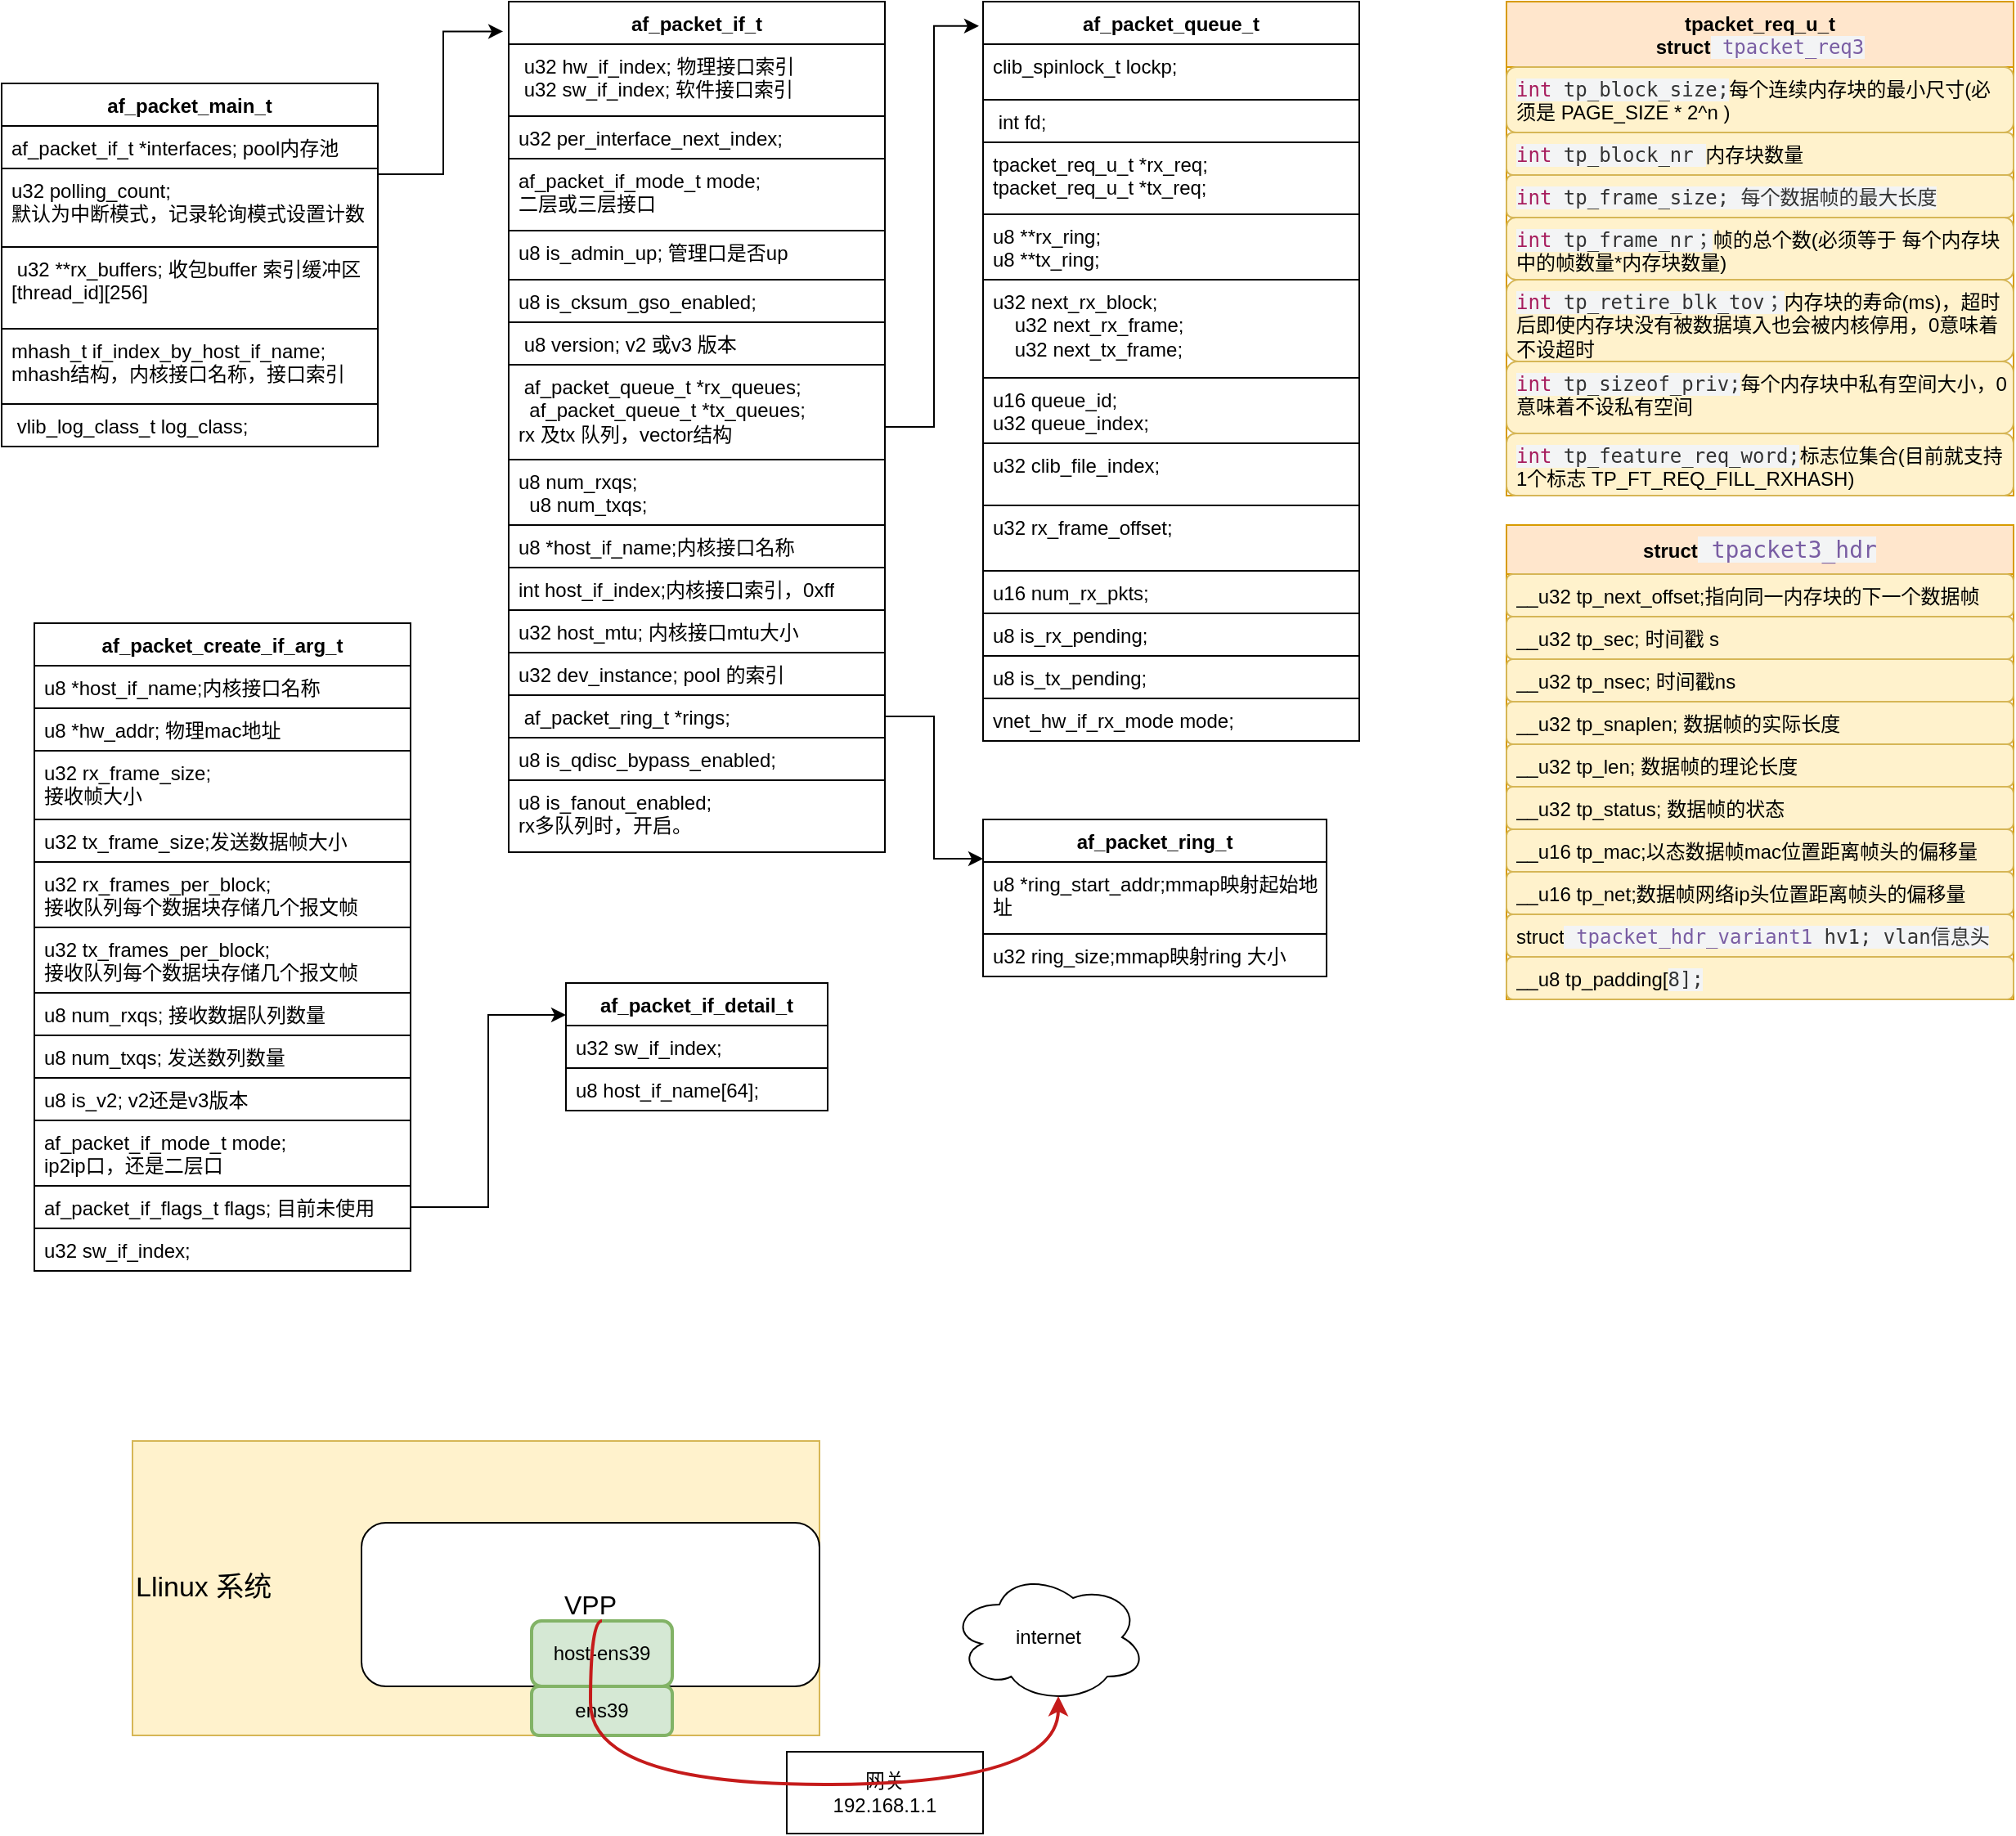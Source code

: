 <mxfile version="21.2.1" type="github">
  <diagram name="第 1 页" id="brIz1YYcEcLa56amQANt">
    <mxGraphModel dx="954" dy="535" grid="1" gridSize="10" guides="1" tooltips="1" connect="1" arrows="1" fold="1" page="1" pageScale="1" pageWidth="827" pageHeight="1169" math="0" shadow="0">
      <root>
        <mxCell id="0" />
        <mxCell id="1" parent="0" />
        <mxCell id="RabYV98IqX3zX3TKSihr-9" value="网关&lt;br&gt;192.168.1.1" style="rounded=0;whiteSpace=wrap;html=1;" parent="1" vertex="1">
          <mxGeometry x="510" y="1110" width="120" height="50" as="geometry" />
        </mxCell>
        <mxCell id="RabYV98IqX3zX3TKSihr-1" value="&lt;font style=&quot;font-size: 17px;&quot;&gt;Llinux 系统&lt;/font&gt;" style="rounded=0;whiteSpace=wrap;html=1;align=left;fillColor=#fff2cc;strokeColor=#d6b656;" parent="1" vertex="1">
          <mxGeometry x="110" y="920" width="420" height="180" as="geometry" />
        </mxCell>
        <mxCell id="RabYV98IqX3zX3TKSihr-2" value="&lt;font style=&quot;font-size: 16px;&quot;&gt;VPP&lt;/font&gt;" style="rounded=1;whiteSpace=wrap;html=1;" parent="1" vertex="1">
          <mxGeometry x="250" y="970" width="280" height="100" as="geometry" />
        </mxCell>
        <mxCell id="RabYV98IqX3zX3TKSihr-3" value="host-ens39" style="text;html=1;strokeColor=#82b366;fillColor=#d5e8d4;align=center;verticalAlign=middle;whiteSpace=wrap;rounded=1;strokeWidth=2;" parent="1" vertex="1">
          <mxGeometry x="354" y="1030" width="86" height="40" as="geometry" />
        </mxCell>
        <mxCell id="RabYV98IqX3zX3TKSihr-4" value="ens39" style="text;html=1;strokeColor=#82b366;fillColor=#d5e8d4;align=center;verticalAlign=middle;whiteSpace=wrap;rounded=1;strokeWidth=2;" parent="1" vertex="1">
          <mxGeometry x="354" y="1070" width="86" height="30" as="geometry" />
        </mxCell>
        <mxCell id="RabYV98IqX3zX3TKSihr-6" value="internet" style="ellipse;shape=cloud;whiteSpace=wrap;html=1;" parent="1" vertex="1">
          <mxGeometry x="610" y="1000" width="120" height="80" as="geometry" />
        </mxCell>
        <mxCell id="RabYV98IqX3zX3TKSihr-8" style="edgeStyle=orthogonalEdgeStyle;curved=1;rounded=0;orthogonalLoop=1;jettySize=auto;html=1;exitX=0.5;exitY=0;exitDx=0;exitDy=0;entryX=0.55;entryY=0.95;entryDx=0;entryDy=0;entryPerimeter=0;strokeWidth=2;strokeColor=#c51b1b;" parent="1" source="RabYV98IqX3zX3TKSihr-3" target="RabYV98IqX3zX3TKSihr-6" edge="1">
          <mxGeometry relative="1" as="geometry">
            <Array as="points">
              <mxPoint x="390" y="1030" />
              <mxPoint x="390" y="1130" />
              <mxPoint x="676" y="1130" />
            </Array>
          </mxGeometry>
        </mxCell>
        <mxCell id="qAgL8ZIY5NCTEiFK67UA-17" style="edgeStyle=orthogonalEdgeStyle;rounded=0;orthogonalLoop=1;jettySize=auto;html=1;exitX=1;exitY=0.25;exitDx=0;exitDy=0;entryX=-0.015;entryY=0.035;entryDx=0;entryDy=0;entryPerimeter=0;" edge="1" parent="1" source="bMESk3u732QU4QVnI4Vg-1" target="bMESk3u732QU4QVnI4Vg-8">
          <mxGeometry relative="1" as="geometry" />
        </mxCell>
        <mxCell id="bMESk3u732QU4QVnI4Vg-1" value="af_packet_main_t" style="swimlane;fontStyle=1;align=center;verticalAlign=top;childLayout=stackLayout;horizontal=1;startSize=26;horizontalStack=0;resizeParent=1;resizeParentMax=0;resizeLast=0;collapsible=1;marginBottom=0;whiteSpace=wrap;html=1;" parent="1" vertex="1">
          <mxGeometry x="30" y="90" width="230" height="222" as="geometry" />
        </mxCell>
        <mxCell id="bMESk3u732QU4QVnI4Vg-2" value="af_packet_if_t *interfaces; pool内存池" style="text;strokeColor=default;fillColor=default;align=left;verticalAlign=top;spacingLeft=4;spacingRight=4;overflow=hidden;rotatable=0;points=[[0,0.5],[1,0.5]];portConstraint=eastwest;whiteSpace=wrap;html=1;" parent="bMESk3u732QU4QVnI4Vg-1" vertex="1">
          <mxGeometry y="26" width="230" height="26" as="geometry" />
        </mxCell>
        <mxCell id="bMESk3u732QU4QVnI4Vg-4" value="u32 polling_count;&amp;nbsp;&lt;br&gt;默认为中断模式，记录轮询模式设置计数" style="text;strokeColor=default;fillColor=default;align=left;verticalAlign=top;spacingLeft=4;spacingRight=4;overflow=hidden;rotatable=0;points=[[0,0.5],[1,0.5]];portConstraint=eastwest;whiteSpace=wrap;html=1;" parent="bMESk3u732QU4QVnI4Vg-1" vertex="1">
          <mxGeometry y="52" width="230" height="48" as="geometry" />
        </mxCell>
        <mxCell id="bMESk3u732QU4QVnI4Vg-5" value="&amp;nbsp;u32 **rx_buffers; 收包buffer 索引缓冲区&lt;br&gt;[thread_id][256]&lt;br&gt;" style="text;strokeColor=default;fillColor=default;align=left;verticalAlign=top;spacingLeft=4;spacingRight=4;overflow=hidden;rotatable=0;points=[[0,0.5],[1,0.5]];portConstraint=eastwest;whiteSpace=wrap;html=1;" parent="bMESk3u732QU4QVnI4Vg-1" vertex="1">
          <mxGeometry y="100" width="230" height="50" as="geometry" />
        </mxCell>
        <mxCell id="bMESk3u732QU4QVnI4Vg-6" value="mhash_t if_index_by_host_if_name;&lt;br&gt;mhash结构，内核接口名称，接口索引" style="text;strokeColor=default;fillColor=default;align=left;verticalAlign=top;spacingLeft=4;spacingRight=4;overflow=hidden;rotatable=0;points=[[0,0.5],[1,0.5]];portConstraint=eastwest;whiteSpace=wrap;html=1;" parent="bMESk3u732QU4QVnI4Vg-1" vertex="1">
          <mxGeometry y="150" width="230" height="46" as="geometry" />
        </mxCell>
        <mxCell id="bMESk3u732QU4QVnI4Vg-7" value="&amp;nbsp;vlib_log_class_t log_class;" style="text;strokeColor=default;fillColor=default;align=left;verticalAlign=top;spacingLeft=4;spacingRight=4;overflow=hidden;rotatable=0;points=[[0,0.5],[1,0.5]];portConstraint=eastwest;whiteSpace=wrap;html=1;" parent="bMESk3u732QU4QVnI4Vg-1" vertex="1">
          <mxGeometry y="196" width="230" height="26" as="geometry" />
        </mxCell>
        <mxCell id="qAgL8ZIY5NCTEiFK67UA-18" style="edgeStyle=orthogonalEdgeStyle;rounded=0;orthogonalLoop=1;jettySize=auto;html=1;exitX=1;exitY=0.5;exitDx=0;exitDy=0;entryX=-0.011;entryY=0.033;entryDx=0;entryDy=0;entryPerimeter=0;" edge="1" parent="1" source="bMESk3u732QU4QVnI4Vg-8" target="qAgL8ZIY5NCTEiFK67UA-1">
          <mxGeometry relative="1" as="geometry" />
        </mxCell>
        <mxCell id="bMESk3u732QU4QVnI4Vg-8" value="af_packet_if_t" style="swimlane;fontStyle=1;align=center;verticalAlign=top;childLayout=stackLayout;horizontal=1;startSize=26;horizontalStack=0;resizeParent=1;resizeParentMax=0;resizeLast=0;collapsible=1;marginBottom=0;whiteSpace=wrap;html=1;" parent="1" vertex="1">
          <mxGeometry x="340" y="40" width="230" height="520" as="geometry" />
        </mxCell>
        <mxCell id="bMESk3u732QU4QVnI4Vg-9" value="&lt;div&gt;&amp;nbsp;u32 hw_if_index; 物理接口索引&lt;/div&gt;&lt;div&gt;&amp;nbsp;u32 sw_if_index; 软件接口索引&lt;/div&gt;" style="text;strokeColor=default;fillColor=default;align=left;verticalAlign=top;spacingLeft=4;spacingRight=4;overflow=hidden;rotatable=0;points=[[0,0.5],[1,0.5]];portConstraint=eastwest;whiteSpace=wrap;html=1;" parent="bMESk3u732QU4QVnI4Vg-8" vertex="1">
          <mxGeometry y="26" width="230" height="44" as="geometry" />
        </mxCell>
        <mxCell id="bMESk3u732QU4QVnI4Vg-10" value="u32 per_interface_next_index;" style="text;strokeColor=default;fillColor=default;align=left;verticalAlign=top;spacingLeft=4;spacingRight=4;overflow=hidden;rotatable=0;points=[[0,0.5],[1,0.5]];portConstraint=eastwest;whiteSpace=wrap;html=1;" parent="bMESk3u732QU4QVnI4Vg-8" vertex="1">
          <mxGeometry y="70" width="230" height="26" as="geometry" />
        </mxCell>
        <mxCell id="bMESk3u732QU4QVnI4Vg-11" value="af_packet_if_mode_t mode;&amp;nbsp;&lt;br&gt;二层或三层接口&amp;nbsp;" style="text;strokeColor=default;fillColor=default;align=left;verticalAlign=top;spacingLeft=4;spacingRight=4;overflow=hidden;rotatable=0;points=[[0,0.5],[1,0.5]];portConstraint=eastwest;whiteSpace=wrap;html=1;" parent="bMESk3u732QU4QVnI4Vg-8" vertex="1">
          <mxGeometry y="96" width="230" height="44" as="geometry" />
        </mxCell>
        <mxCell id="bMESk3u732QU4QVnI4Vg-12" value="u8 is_admin_up; 管理口是否up" style="text;strokeColor=default;fillColor=default;align=left;verticalAlign=top;spacingLeft=4;spacingRight=4;overflow=hidden;rotatable=0;points=[[0,0.5],[1,0.5]];portConstraint=eastwest;whiteSpace=wrap;html=1;" parent="bMESk3u732QU4QVnI4Vg-8" vertex="1">
          <mxGeometry y="140" width="230" height="30" as="geometry" />
        </mxCell>
        <mxCell id="bMESk3u732QU4QVnI4Vg-13" value="u8 is_cksum_gso_enabled;" style="text;strokeColor=default;fillColor=default;align=left;verticalAlign=top;spacingLeft=4;spacingRight=4;overflow=hidden;rotatable=0;points=[[0,0.5],[1,0.5]];portConstraint=eastwest;whiteSpace=wrap;html=1;" parent="bMESk3u732QU4QVnI4Vg-8" vertex="1">
          <mxGeometry y="170" width="230" height="26" as="geometry" />
        </mxCell>
        <mxCell id="bMESk3u732QU4QVnI4Vg-14" value="&amp;nbsp;u8 version; v2 或v3 版本" style="text;strokeColor=default;fillColor=default;align=left;verticalAlign=top;spacingLeft=4;spacingRight=4;overflow=hidden;rotatable=0;points=[[0,0.5],[1,0.5]];portConstraint=eastwest;whiteSpace=wrap;html=1;" parent="bMESk3u732QU4QVnI4Vg-8" vertex="1">
          <mxGeometry y="196" width="230" height="26" as="geometry" />
        </mxCell>
        <mxCell id="bMESk3u732QU4QVnI4Vg-15" value="&lt;div&gt;&amp;nbsp;af_packet_queue_t *rx_queues;&lt;/div&gt;&lt;div&gt;&amp;nbsp; af_packet_queue_t *tx_queues;&lt;/div&gt;&lt;div&gt;rx 及tx 队列，vector结构&lt;/div&gt;" style="text;strokeColor=default;fillColor=default;align=left;verticalAlign=top;spacingLeft=4;spacingRight=4;overflow=hidden;rotatable=0;points=[[0,0.5],[1,0.5]];portConstraint=eastwest;whiteSpace=wrap;html=1;" parent="bMESk3u732QU4QVnI4Vg-8" vertex="1">
          <mxGeometry y="222" width="230" height="58" as="geometry" />
        </mxCell>
        <mxCell id="bMESk3u732QU4QVnI4Vg-16" value="&lt;div&gt;u8 num_rxqs;&lt;/div&gt;&lt;div&gt;&amp;nbsp; u8 num_txqs;&lt;/div&gt;" style="text;strokeColor=default;fillColor=default;align=left;verticalAlign=top;spacingLeft=4;spacingRight=4;overflow=hidden;rotatable=0;points=[[0,0.5],[1,0.5]];portConstraint=eastwest;whiteSpace=wrap;html=1;" parent="bMESk3u732QU4QVnI4Vg-8" vertex="1">
          <mxGeometry y="280" width="230" height="40" as="geometry" />
        </mxCell>
        <mxCell id="bMESk3u732QU4QVnI4Vg-17" value="u8 *host_if_name;内核接口名称" style="text;strokeColor=default;fillColor=default;align=left;verticalAlign=top;spacingLeft=4;spacingRight=4;overflow=hidden;rotatable=0;points=[[0,0.5],[1,0.5]];portConstraint=eastwest;whiteSpace=wrap;html=1;" parent="bMESk3u732QU4QVnI4Vg-8" vertex="1">
          <mxGeometry y="320" width="230" height="26" as="geometry" />
        </mxCell>
        <mxCell id="bMESk3u732QU4QVnI4Vg-18" value="int host_if_index;内核接口索引，0xff" style="text;strokeColor=default;fillColor=default;align=left;verticalAlign=top;spacingLeft=4;spacingRight=4;overflow=hidden;rotatable=0;points=[[0,0.5],[1,0.5]];portConstraint=eastwest;whiteSpace=wrap;html=1;" parent="bMESk3u732QU4QVnI4Vg-8" vertex="1">
          <mxGeometry y="346" width="230" height="26" as="geometry" />
        </mxCell>
        <mxCell id="bMESk3u732QU4QVnI4Vg-19" value="u32 host_mtu; 内核接口mtu大小" style="text;strokeColor=default;fillColor=default;align=left;verticalAlign=top;spacingLeft=4;spacingRight=4;overflow=hidden;rotatable=0;points=[[0,0.5],[1,0.5]];portConstraint=eastwest;whiteSpace=wrap;html=1;" parent="bMESk3u732QU4QVnI4Vg-8" vertex="1">
          <mxGeometry y="372" width="230" height="26" as="geometry" />
        </mxCell>
        <mxCell id="bMESk3u732QU4QVnI4Vg-20" value="u32 dev_instance; pool 的索引" style="text;strokeColor=default;fillColor=default;align=left;verticalAlign=top;spacingLeft=4;spacingRight=4;overflow=hidden;rotatable=0;points=[[0,0.5],[1,0.5]];portConstraint=eastwest;whiteSpace=wrap;html=1;" parent="bMESk3u732QU4QVnI4Vg-8" vertex="1">
          <mxGeometry y="398" width="230" height="26" as="geometry" />
        </mxCell>
        <mxCell id="bMESk3u732QU4QVnI4Vg-21" value="&amp;nbsp;af_packet_ring_t *rings;" style="text;strokeColor=default;fillColor=default;align=left;verticalAlign=top;spacingLeft=4;spacingRight=4;overflow=hidden;rotatable=0;points=[[0,0.5],[1,0.5]];portConstraint=eastwest;whiteSpace=wrap;html=1;" parent="bMESk3u732QU4QVnI4Vg-8" vertex="1">
          <mxGeometry y="424" width="230" height="26" as="geometry" />
        </mxCell>
        <mxCell id="bMESk3u732QU4QVnI4Vg-22" value="u8 is_qdisc_bypass_enabled;" style="text;strokeColor=default;fillColor=default;align=left;verticalAlign=top;spacingLeft=4;spacingRight=4;overflow=hidden;rotatable=0;points=[[0,0.5],[1,0.5]];portConstraint=eastwest;whiteSpace=wrap;html=1;" parent="bMESk3u732QU4QVnI4Vg-8" vertex="1">
          <mxGeometry y="450" width="230" height="26" as="geometry" />
        </mxCell>
        <mxCell id="bMESk3u732QU4QVnI4Vg-23" value="u8 is_fanout_enabled;&lt;br&gt;rx多队列时，开启。" style="text;strokeColor=default;fillColor=default;align=left;verticalAlign=top;spacingLeft=4;spacingRight=4;overflow=hidden;rotatable=0;points=[[0,0.5],[1,0.5]];portConstraint=eastwest;whiteSpace=wrap;html=1;" parent="bMESk3u732QU4QVnI4Vg-8" vertex="1">
          <mxGeometry y="476" width="230" height="44" as="geometry" />
        </mxCell>
        <mxCell id="qAgL8ZIY5NCTEiFK67UA-1" value="af_packet_queue_t" style="swimlane;fontStyle=1;align=center;verticalAlign=top;childLayout=stackLayout;horizontal=1;startSize=26;horizontalStack=0;resizeParent=1;resizeParentMax=0;resizeLast=0;collapsible=1;marginBottom=0;whiteSpace=wrap;html=1;" vertex="1" parent="1">
          <mxGeometry x="630" y="40" width="230" height="452" as="geometry" />
        </mxCell>
        <mxCell id="qAgL8ZIY5NCTEiFK67UA-2" value="clib_spinlock_t lockp;" style="text;strokeColor=default;fillColor=default;align=left;verticalAlign=top;spacingLeft=4;spacingRight=4;overflow=hidden;rotatable=0;points=[[0,0.5],[1,0.5]];portConstraint=eastwest;whiteSpace=wrap;html=1;" vertex="1" parent="qAgL8ZIY5NCTEiFK67UA-1">
          <mxGeometry y="26" width="230" height="34" as="geometry" />
        </mxCell>
        <mxCell id="qAgL8ZIY5NCTEiFK67UA-3" value="&amp;nbsp;int fd;" style="text;strokeColor=default;fillColor=default;align=left;verticalAlign=top;spacingLeft=4;spacingRight=4;overflow=hidden;rotatable=0;points=[[0,0.5],[1,0.5]];portConstraint=eastwest;whiteSpace=wrap;html=1;" vertex="1" parent="qAgL8ZIY5NCTEiFK67UA-1">
          <mxGeometry y="60" width="230" height="26" as="geometry" />
        </mxCell>
        <mxCell id="qAgL8ZIY5NCTEiFK67UA-4" value="&lt;div&gt;tpacket_req_u_t *rx_req;&lt;/div&gt;&lt;div&gt;tpacket_req_u_t *tx_req;&lt;/div&gt;" style="text;strokeColor=default;fillColor=default;align=left;verticalAlign=top;spacingLeft=4;spacingRight=4;overflow=hidden;rotatable=0;points=[[0,0.5],[1,0.5]];portConstraint=eastwest;whiteSpace=wrap;html=1;" vertex="1" parent="qAgL8ZIY5NCTEiFK67UA-1">
          <mxGeometry y="86" width="230" height="44" as="geometry" />
        </mxCell>
        <mxCell id="qAgL8ZIY5NCTEiFK67UA-5" value="&lt;div&gt;u8 **rx_ring;&lt;/div&gt;&lt;div&gt;u8 **tx_ring;&lt;/div&gt;" style="text;strokeColor=default;fillColor=default;align=left;verticalAlign=top;spacingLeft=4;spacingRight=4;overflow=hidden;rotatable=0;points=[[0,0.5],[1,0.5]];portConstraint=eastwest;whiteSpace=wrap;html=1;" vertex="1" parent="qAgL8ZIY5NCTEiFK67UA-1">
          <mxGeometry y="130" width="230" height="40" as="geometry" />
        </mxCell>
        <mxCell id="qAgL8ZIY5NCTEiFK67UA-6" value="&lt;div&gt;u32 next_rx_block;&lt;/div&gt;&lt;div&gt;&amp;nbsp; &amp;nbsp; u32 next_rx_frame;&lt;/div&gt;&lt;div&gt;&amp;nbsp; &amp;nbsp; u32 next_tx_frame;&lt;/div&gt;" style="text;strokeColor=default;fillColor=default;align=left;verticalAlign=top;spacingLeft=4;spacingRight=4;overflow=hidden;rotatable=0;points=[[0,0.5],[1,0.5]];portConstraint=eastwest;whiteSpace=wrap;html=1;" vertex="1" parent="qAgL8ZIY5NCTEiFK67UA-1">
          <mxGeometry y="170" width="230" height="60" as="geometry" />
        </mxCell>
        <mxCell id="qAgL8ZIY5NCTEiFK67UA-7" value="&lt;div&gt;u16 queue_id;&lt;/div&gt;&lt;div&gt;u32 queue_index;&lt;/div&gt;" style="text;strokeColor=default;fillColor=default;align=left;verticalAlign=top;spacingLeft=4;spacingRight=4;overflow=hidden;rotatable=0;points=[[0,0.5],[1,0.5]];portConstraint=eastwest;whiteSpace=wrap;html=1;" vertex="1" parent="qAgL8ZIY5NCTEiFK67UA-1">
          <mxGeometry y="230" width="230" height="40" as="geometry" />
        </mxCell>
        <mxCell id="qAgL8ZIY5NCTEiFK67UA-8" value="u32 clib_file_index;" style="text;strokeColor=default;fillColor=default;align=left;verticalAlign=top;spacingLeft=4;spacingRight=4;overflow=hidden;rotatable=0;points=[[0,0.5],[1,0.5]];portConstraint=eastwest;whiteSpace=wrap;html=1;" vertex="1" parent="qAgL8ZIY5NCTEiFK67UA-1">
          <mxGeometry y="270" width="230" height="38" as="geometry" />
        </mxCell>
        <mxCell id="qAgL8ZIY5NCTEiFK67UA-9" value="u32 rx_frame_offset;" style="text;strokeColor=default;fillColor=default;align=left;verticalAlign=top;spacingLeft=4;spacingRight=4;overflow=hidden;rotatable=0;points=[[0,0.5],[1,0.5]];portConstraint=eastwest;whiteSpace=wrap;html=1;" vertex="1" parent="qAgL8ZIY5NCTEiFK67UA-1">
          <mxGeometry y="308" width="230" height="40" as="geometry" />
        </mxCell>
        <mxCell id="qAgL8ZIY5NCTEiFK67UA-10" value="u16 num_rx_pkts;" style="text;strokeColor=default;fillColor=default;align=left;verticalAlign=top;spacingLeft=4;spacingRight=4;overflow=hidden;rotatable=0;points=[[0,0.5],[1,0.5]];portConstraint=eastwest;whiteSpace=wrap;html=1;" vertex="1" parent="qAgL8ZIY5NCTEiFK67UA-1">
          <mxGeometry y="348" width="230" height="26" as="geometry" />
        </mxCell>
        <mxCell id="qAgL8ZIY5NCTEiFK67UA-11" value="u8 is_rx_pending;" style="text;strokeColor=default;fillColor=default;align=left;verticalAlign=top;spacingLeft=4;spacingRight=4;overflow=hidden;rotatable=0;points=[[0,0.5],[1,0.5]];portConstraint=eastwest;whiteSpace=wrap;html=1;" vertex="1" parent="qAgL8ZIY5NCTEiFK67UA-1">
          <mxGeometry y="374" width="230" height="26" as="geometry" />
        </mxCell>
        <mxCell id="qAgL8ZIY5NCTEiFK67UA-12" value="u8 is_tx_pending;" style="text;strokeColor=default;fillColor=default;align=left;verticalAlign=top;spacingLeft=4;spacingRight=4;overflow=hidden;rotatable=0;points=[[0,0.5],[1,0.5]];portConstraint=eastwest;whiteSpace=wrap;html=1;" vertex="1" parent="qAgL8ZIY5NCTEiFK67UA-1">
          <mxGeometry y="400" width="230" height="26" as="geometry" />
        </mxCell>
        <mxCell id="qAgL8ZIY5NCTEiFK67UA-13" value="vnet_hw_if_rx_mode mode;" style="text;strokeColor=default;fillColor=default;align=left;verticalAlign=top;spacingLeft=4;spacingRight=4;overflow=hidden;rotatable=0;points=[[0,0.5],[1,0.5]];portConstraint=eastwest;whiteSpace=wrap;html=1;" vertex="1" parent="qAgL8ZIY5NCTEiFK67UA-1">
          <mxGeometry y="426" width="230" height="26" as="geometry" />
        </mxCell>
        <mxCell id="qAgL8ZIY5NCTEiFK67UA-19" value="af_packet_ring_t" style="swimlane;fontStyle=1;align=center;verticalAlign=top;childLayout=stackLayout;horizontal=1;startSize=26;horizontalStack=0;resizeParent=1;resizeParentMax=0;resizeLast=0;collapsible=1;marginBottom=0;whiteSpace=wrap;html=1;" vertex="1" parent="1">
          <mxGeometry x="630" y="540" width="210" height="96" as="geometry" />
        </mxCell>
        <mxCell id="qAgL8ZIY5NCTEiFK67UA-20" value="u8 *ring_start_addr;mmap映射起始地址" style="text;strokeColor=default;fillColor=default;align=left;verticalAlign=top;spacingLeft=4;spacingRight=4;overflow=hidden;rotatable=0;points=[[0,0.5],[1,0.5]];portConstraint=eastwest;whiteSpace=wrap;html=1;" vertex="1" parent="qAgL8ZIY5NCTEiFK67UA-19">
          <mxGeometry y="26" width="210" height="44" as="geometry" />
        </mxCell>
        <mxCell id="qAgL8ZIY5NCTEiFK67UA-22" value="u32 ring_size;mmap映射ring 大小" style="text;strokeColor=default;fillColor=default;align=left;verticalAlign=top;spacingLeft=4;spacingRight=4;overflow=hidden;rotatable=0;points=[[0,0.5],[1,0.5]];portConstraint=eastwest;whiteSpace=wrap;html=1;" vertex="1" parent="qAgL8ZIY5NCTEiFK67UA-19">
          <mxGeometry y="70" width="210" height="26" as="geometry" />
        </mxCell>
        <mxCell id="qAgL8ZIY5NCTEiFK67UA-23" style="edgeStyle=orthogonalEdgeStyle;rounded=0;orthogonalLoop=1;jettySize=auto;html=1;exitX=1;exitY=0.5;exitDx=0;exitDy=0;entryX=0;entryY=0.25;entryDx=0;entryDy=0;" edge="1" parent="1" source="bMESk3u732QU4QVnI4Vg-21" target="qAgL8ZIY5NCTEiFK67UA-19">
          <mxGeometry relative="1" as="geometry" />
        </mxCell>
        <mxCell id="qAgL8ZIY5NCTEiFK67UA-24" value="af_packet_if_detail_t" style="swimlane;fontStyle=1;align=center;verticalAlign=top;childLayout=stackLayout;horizontal=1;startSize=26;horizontalStack=0;resizeParent=1;resizeParentMax=0;resizeLast=0;collapsible=1;marginBottom=0;whiteSpace=wrap;html=1;" vertex="1" parent="1">
          <mxGeometry x="375" y="640" width="160" height="78" as="geometry" />
        </mxCell>
        <mxCell id="qAgL8ZIY5NCTEiFK67UA-25" value="u32 sw_if_index;" style="text;strokeColor=default;fillColor=default;align=left;verticalAlign=top;spacingLeft=4;spacingRight=4;overflow=hidden;rotatable=0;points=[[0,0.5],[1,0.5]];portConstraint=eastwest;whiteSpace=wrap;html=1;" vertex="1" parent="qAgL8ZIY5NCTEiFK67UA-24">
          <mxGeometry y="26" width="160" height="26" as="geometry" />
        </mxCell>
        <mxCell id="qAgL8ZIY5NCTEiFK67UA-26" value="u8 host_if_name[64];" style="text;strokeColor=default;fillColor=default;align=left;verticalAlign=top;spacingLeft=4;spacingRight=4;overflow=hidden;rotatable=0;points=[[0,0.5],[1,0.5]];portConstraint=eastwest;whiteSpace=wrap;html=1;" vertex="1" parent="qAgL8ZIY5NCTEiFK67UA-24">
          <mxGeometry y="52" width="160" height="26" as="geometry" />
        </mxCell>
        <mxCell id="qAgL8ZIY5NCTEiFK67UA-27" value="af_packet_create_if_arg_t" style="swimlane;fontStyle=1;align=center;verticalAlign=top;childLayout=stackLayout;horizontal=1;startSize=26;horizontalStack=0;resizeParent=1;resizeParentMax=0;resizeLast=0;collapsible=1;marginBottom=0;whiteSpace=wrap;html=1;" vertex="1" parent="1">
          <mxGeometry x="50" y="420" width="230" height="396" as="geometry" />
        </mxCell>
        <mxCell id="qAgL8ZIY5NCTEiFK67UA-28" value="u8 *host_if_name;内核接口名称" style="text;strokeColor=default;fillColor=default;align=left;verticalAlign=top;spacingLeft=4;spacingRight=4;overflow=hidden;rotatable=0;points=[[0,0.5],[1,0.5]];portConstraint=eastwest;whiteSpace=wrap;html=1;" vertex="1" parent="qAgL8ZIY5NCTEiFK67UA-27">
          <mxGeometry y="26" width="230" height="26" as="geometry" />
        </mxCell>
        <mxCell id="qAgL8ZIY5NCTEiFK67UA-29" value="u8 *hw_addr; 物理mac地址" style="text;strokeColor=default;fillColor=default;align=left;verticalAlign=top;spacingLeft=4;spacingRight=4;overflow=hidden;rotatable=0;points=[[0,0.5],[1,0.5]];portConstraint=eastwest;whiteSpace=wrap;html=1;" vertex="1" parent="qAgL8ZIY5NCTEiFK67UA-27">
          <mxGeometry y="52" width="230" height="26" as="geometry" />
        </mxCell>
        <mxCell id="qAgL8ZIY5NCTEiFK67UA-30" value="u32 rx_frame_size;&lt;br&gt;接收帧大小" style="text;strokeColor=default;fillColor=default;align=left;verticalAlign=top;spacingLeft=4;spacingRight=4;overflow=hidden;rotatable=0;points=[[0,0.5],[1,0.5]];portConstraint=eastwest;whiteSpace=wrap;html=1;" vertex="1" parent="qAgL8ZIY5NCTEiFK67UA-27">
          <mxGeometry y="78" width="230" height="42" as="geometry" />
        </mxCell>
        <mxCell id="qAgL8ZIY5NCTEiFK67UA-31" value="u32 tx_frame_size;发送数据帧大小" style="text;strokeColor=default;fillColor=default;align=left;verticalAlign=top;spacingLeft=4;spacingRight=4;overflow=hidden;rotatable=0;points=[[0,0.5],[1,0.5]];portConstraint=eastwest;whiteSpace=wrap;html=1;" vertex="1" parent="qAgL8ZIY5NCTEiFK67UA-27">
          <mxGeometry y="120" width="230" height="26" as="geometry" />
        </mxCell>
        <mxCell id="qAgL8ZIY5NCTEiFK67UA-32" value="u32 rx_frames_per_block;&amp;nbsp;&lt;br&gt;接收队列每个数据块存储几个报文帧" style="text;strokeColor=default;fillColor=default;align=left;verticalAlign=top;spacingLeft=4;spacingRight=4;overflow=hidden;rotatable=0;points=[[0,0.5],[1,0.5]];portConstraint=eastwest;whiteSpace=wrap;html=1;" vertex="1" parent="qAgL8ZIY5NCTEiFK67UA-27">
          <mxGeometry y="146" width="230" height="40" as="geometry" />
        </mxCell>
        <mxCell id="qAgL8ZIY5NCTEiFK67UA-33" value="u32 tx_frames_per_block;&lt;br&gt;接收队列每个数据块存储几个报文帧" style="text;strokeColor=default;fillColor=default;align=left;verticalAlign=top;spacingLeft=4;spacingRight=4;overflow=hidden;rotatable=0;points=[[0,0.5],[1,0.5]];portConstraint=eastwest;whiteSpace=wrap;html=1;" vertex="1" parent="qAgL8ZIY5NCTEiFK67UA-27">
          <mxGeometry y="186" width="230" height="40" as="geometry" />
        </mxCell>
        <mxCell id="qAgL8ZIY5NCTEiFK67UA-34" value="u8 num_rxqs; 接收数据队列数量" style="text;strokeColor=default;fillColor=default;align=left;verticalAlign=top;spacingLeft=4;spacingRight=4;overflow=hidden;rotatable=0;points=[[0,0.5],[1,0.5]];portConstraint=eastwest;whiteSpace=wrap;html=1;" vertex="1" parent="qAgL8ZIY5NCTEiFK67UA-27">
          <mxGeometry y="226" width="230" height="26" as="geometry" />
        </mxCell>
        <mxCell id="qAgL8ZIY5NCTEiFK67UA-35" value="u8 num_txqs; 发送数列数量" style="text;strokeColor=default;fillColor=default;align=left;verticalAlign=top;spacingLeft=4;spacingRight=4;overflow=hidden;rotatable=0;points=[[0,0.5],[1,0.5]];portConstraint=eastwest;whiteSpace=wrap;html=1;" vertex="1" parent="qAgL8ZIY5NCTEiFK67UA-27">
          <mxGeometry y="252" width="230" height="26" as="geometry" />
        </mxCell>
        <mxCell id="qAgL8ZIY5NCTEiFK67UA-36" value="u8 is_v2; v2还是v3版本" style="text;strokeColor=default;fillColor=default;align=left;verticalAlign=top;spacingLeft=4;spacingRight=4;overflow=hidden;rotatable=0;points=[[0,0.5],[1,0.5]];portConstraint=eastwest;whiteSpace=wrap;html=1;" vertex="1" parent="qAgL8ZIY5NCTEiFK67UA-27">
          <mxGeometry y="278" width="230" height="26" as="geometry" />
        </mxCell>
        <mxCell id="qAgL8ZIY5NCTEiFK67UA-37" value="af_packet_if_mode_t mode;&lt;br&gt;ip2ip口，还是二层口" style="text;strokeColor=default;fillColor=default;align=left;verticalAlign=top;spacingLeft=4;spacingRight=4;overflow=hidden;rotatable=0;points=[[0,0.5],[1,0.5]];portConstraint=eastwest;whiteSpace=wrap;html=1;" vertex="1" parent="qAgL8ZIY5NCTEiFK67UA-27">
          <mxGeometry y="304" width="230" height="40" as="geometry" />
        </mxCell>
        <mxCell id="qAgL8ZIY5NCTEiFK67UA-38" value="af_packet_if_flags_t flags; 目前未使用" style="text;strokeColor=default;fillColor=default;align=left;verticalAlign=top;spacingLeft=4;spacingRight=4;overflow=hidden;rotatable=0;points=[[0,0.5],[1,0.5]];portConstraint=eastwest;whiteSpace=wrap;html=1;" vertex="1" parent="qAgL8ZIY5NCTEiFK67UA-27">
          <mxGeometry y="344" width="230" height="26" as="geometry" />
        </mxCell>
        <mxCell id="qAgL8ZIY5NCTEiFK67UA-39" value="u32 sw_if_index;" style="text;strokeColor=default;fillColor=default;align=left;verticalAlign=top;spacingLeft=4;spacingRight=4;overflow=hidden;rotatable=0;points=[[0,0.5],[1,0.5]];portConstraint=eastwest;whiteSpace=wrap;html=1;" vertex="1" parent="qAgL8ZIY5NCTEiFK67UA-27">
          <mxGeometry y="370" width="230" height="26" as="geometry" />
        </mxCell>
        <mxCell id="qAgL8ZIY5NCTEiFK67UA-40" style="edgeStyle=orthogonalEdgeStyle;rounded=0;orthogonalLoop=1;jettySize=auto;html=1;exitX=1;exitY=0.5;exitDx=0;exitDy=0;entryX=0;entryY=0.25;entryDx=0;entryDy=0;" edge="1" parent="1" source="qAgL8ZIY5NCTEiFK67UA-38" target="qAgL8ZIY5NCTEiFK67UA-24">
          <mxGeometry relative="1" as="geometry" />
        </mxCell>
        <mxCell id="qAgL8ZIY5NCTEiFK67UA-42" value="tpacket_req_u_t&lt;br style=&quot;font-size: 12px;&quot;&gt;struct&lt;span style=&quot;color: rgb(51, 51, 51); font-family: &amp;quot;Source Code Pro&amp;quot;, &amp;quot;DejaVu Sans Mono&amp;quot;, &amp;quot;Ubuntu Mono&amp;quot;, &amp;quot;Anonymous Pro&amp;quot;, &amp;quot;Droid Sans Mono&amp;quot;, Menlo, Monaco, Consolas, Inconsolata, Courier, monospace, &amp;quot;PingFang SC&amp;quot;, &amp;quot;Microsoft YaHei&amp;quot;, sans-serif; font-size: 12px; font-weight: 400; text-align: left; background-color: rgb(243, 244, 245);&quot;&gt; &lt;/span&gt;&lt;span style=&quot;box-sizing: border-box; outline: 0px; margin: 0px; padding: 0px; font-weight: 400; color: rgb(121, 93, 163); overflow-wrap: break-word; font-family: &amp;quot;Source Code Pro&amp;quot;, &amp;quot;DejaVu Sans Mono&amp;quot;, &amp;quot;Ubuntu Mono&amp;quot;, &amp;quot;Anonymous Pro&amp;quot;, &amp;quot;Droid Sans Mono&amp;quot;, Menlo, Monaco, Consolas, Inconsolata, Courier, monospace, &amp;quot;PingFang SC&amp;quot;, &amp;quot;Microsoft YaHei&amp;quot;, sans-serif; font-size: 12px; text-align: left; background-color: rgb(243, 244, 245);&quot; class=&quot;hljs-title class_&quot;&gt;tpacket_req3&lt;/span&gt;" style="swimlane;fontStyle=1;align=center;verticalAlign=top;childLayout=stackLayout;horizontal=1;startSize=40;horizontalStack=0;resizeParent=1;resizeParentMax=0;resizeLast=0;collapsible=1;marginBottom=0;whiteSpace=wrap;html=1;fontSize=12;fillColor=#ffe6cc;strokeColor=#d79b00;" vertex="1" parent="1">
          <mxGeometry x="950" y="40" width="310" height="302" as="geometry" />
        </mxCell>
        <mxCell id="qAgL8ZIY5NCTEiFK67UA-43" value="&lt;span style=&quot;box-sizing: border-box; outline: 0px; margin: 0px; padding: 0px; color: rgb(167, 29, 93); overflow-wrap: break-word; font-family: &amp;quot;Source Code Pro&amp;quot;, &amp;quot;DejaVu Sans Mono&amp;quot;, &amp;quot;Ubuntu Mono&amp;quot;, &amp;quot;Anonymous Pro&amp;quot;, &amp;quot;Droid Sans Mono&amp;quot;, Menlo, Monaco, Consolas, Inconsolata, Courier, monospace, &amp;quot;PingFang SC&amp;quot;, &amp;quot;Microsoft YaHei&amp;quot;, sans-serif; font-size: 12px; background-color: rgb(243, 244, 245);&quot; class=&quot;hljs-type&quot;&gt;int&lt;/span&gt;&lt;span style=&quot;color: rgb(51, 51, 51); font-family: &amp;quot;Source Code Pro&amp;quot;, &amp;quot;DejaVu Sans Mono&amp;quot;, &amp;quot;Ubuntu Mono&amp;quot;, &amp;quot;Anonymous Pro&amp;quot;, &amp;quot;Droid Sans Mono&amp;quot;, Menlo, Monaco, Consolas, Inconsolata, Courier, monospace, &amp;quot;PingFang SC&amp;quot;, &amp;quot;Microsoft YaHei&amp;quot;, sans-serif; font-size: 12px; background-color: rgb(243, 244, 245);&quot;&gt;    tp_block_size;&lt;/span&gt;每个连续内存块的最小尺寸(必须是 PAGE_SIZE * 2^n )" style="text;strokeColor=#d6b656;fillColor=#fff2cc;align=left;verticalAlign=top;spacingLeft=4;spacingRight=4;overflow=hidden;rotatable=0;points=[[0,0.5],[1,0.5]];portConstraint=eastwest;whiteSpace=wrap;html=1;rounded=1;fontSize=12;" vertex="1" parent="qAgL8ZIY5NCTEiFK67UA-42">
          <mxGeometry y="40" width="310" height="40" as="geometry" />
        </mxCell>
        <mxCell id="qAgL8ZIY5NCTEiFK67UA-45" value="&lt;span style=&quot;box-sizing: border-box; outline: 0px; margin: 0px; padding: 0px; color: rgb(167, 29, 93); overflow-wrap: break-word; font-family: &amp;quot;Source Code Pro&amp;quot;, &amp;quot;DejaVu Sans Mono&amp;quot;, &amp;quot;Ubuntu Mono&amp;quot;, &amp;quot;Anonymous Pro&amp;quot;, &amp;quot;Droid Sans Mono&amp;quot;, Menlo, Monaco, Consolas, Inconsolata, Courier, monospace, &amp;quot;PingFang SC&amp;quot;, &amp;quot;Microsoft YaHei&amp;quot;, sans-serif; font-size: 12px; background-color: rgb(243, 244, 245);&quot; class=&quot;hljs-type&quot;&gt;int&lt;/span&gt;&lt;span style=&quot;color: rgb(51, 51, 51); font-family: &amp;quot;Source Code Pro&amp;quot;, &amp;quot;DejaVu Sans Mono&amp;quot;, &amp;quot;Ubuntu Mono&amp;quot;, &amp;quot;Anonymous Pro&amp;quot;, &amp;quot;Droid Sans Mono&amp;quot;, Menlo, Monaco, Consolas, Inconsolata, Courier, monospace, &amp;quot;PingFang SC&amp;quot;, &amp;quot;Microsoft YaHei&amp;quot;, sans-serif; font-size: 12px; background-color: rgb(243, 244, 245);&quot;&gt;    tp_block_nr&amp;nbsp;&lt;/span&gt;内存块数量" style="text;strokeColor=#d6b656;fillColor=#fff2cc;align=left;verticalAlign=top;spacingLeft=4;spacingRight=4;overflow=hidden;rotatable=0;points=[[0,0.5],[1,0.5]];portConstraint=eastwest;whiteSpace=wrap;html=1;rounded=1;fontSize=12;" vertex="1" parent="qAgL8ZIY5NCTEiFK67UA-42">
          <mxGeometry y="80" width="310" height="26" as="geometry" />
        </mxCell>
        <mxCell id="qAgL8ZIY5NCTEiFK67UA-46" value="&lt;span style=&quot;box-sizing: border-box; outline: 0px; margin: 0px; padding: 0px; color: rgb(167, 29, 93); overflow-wrap: break-word; font-family: &amp;quot;Source Code Pro&amp;quot;, &amp;quot;DejaVu Sans Mono&amp;quot;, &amp;quot;Ubuntu Mono&amp;quot;, &amp;quot;Anonymous Pro&amp;quot;, &amp;quot;Droid Sans Mono&amp;quot;, Menlo, Monaco, Consolas, Inconsolata, Courier, monospace, &amp;quot;PingFang SC&amp;quot;, &amp;quot;Microsoft YaHei&amp;quot;, sans-serif; font-size: 12px; background-color: rgb(243, 244, 245);&quot; class=&quot;hljs-type&quot;&gt;int&lt;/span&gt;&lt;span style=&quot;color: rgb(51, 51, 51); font-family: &amp;quot;Source Code Pro&amp;quot;, &amp;quot;DejaVu Sans Mono&amp;quot;, &amp;quot;Ubuntu Mono&amp;quot;, &amp;quot;Anonymous Pro&amp;quot;, &amp;quot;Droid Sans Mono&amp;quot;, Menlo, Monaco, Consolas, Inconsolata, Courier, monospace, &amp;quot;PingFang SC&amp;quot;, &amp;quot;Microsoft YaHei&amp;quot;, sans-serif; font-size: 12px; background-color: rgb(243, 244, 245);&quot;&gt;    tp_frame_size; 每个数据帧的最大长度&lt;/span&gt;" style="text;strokeColor=#d6b656;fillColor=#fff2cc;align=left;verticalAlign=top;spacingLeft=4;spacingRight=4;overflow=hidden;rotatable=0;points=[[0,0.5],[1,0.5]];portConstraint=eastwest;whiteSpace=wrap;html=1;rounded=1;fontSize=12;" vertex="1" parent="qAgL8ZIY5NCTEiFK67UA-42">
          <mxGeometry y="106" width="310" height="26" as="geometry" />
        </mxCell>
        <mxCell id="qAgL8ZIY5NCTEiFK67UA-47" value="&lt;span style=&quot;box-sizing: border-box; outline: 0px; margin: 0px; padding: 0px; color: rgb(167, 29, 93); overflow-wrap: break-word; font-family: &amp;quot;Source Code Pro&amp;quot;, &amp;quot;DejaVu Sans Mono&amp;quot;, &amp;quot;Ubuntu Mono&amp;quot;, &amp;quot;Anonymous Pro&amp;quot;, &amp;quot;Droid Sans Mono&amp;quot;, Menlo, Monaco, Consolas, Inconsolata, Courier, monospace, &amp;quot;PingFang SC&amp;quot;, &amp;quot;Microsoft YaHei&amp;quot;, sans-serif; font-size: 12px; background-color: rgb(243, 244, 245);&quot; class=&quot;hljs-type&quot;&gt;int&lt;/span&gt;&lt;span style=&quot;color: rgb(51, 51, 51); font-family: &amp;quot;Source Code Pro&amp;quot;, &amp;quot;DejaVu Sans Mono&amp;quot;, &amp;quot;Ubuntu Mono&amp;quot;, &amp;quot;Anonymous Pro&amp;quot;, &amp;quot;Droid Sans Mono&amp;quot;, Menlo, Monaco, Consolas, Inconsolata, Courier, monospace, &amp;quot;PingFang SC&amp;quot;, &amp;quot;Microsoft YaHei&amp;quot;, sans-serif; font-size: 12px; background-color: rgb(243, 244, 245);&quot;&gt;    tp_frame_nr；&lt;/span&gt;帧的总个数(必须等于 每个内存块中的帧数量*内存块数量)" style="text;strokeColor=#d6b656;fillColor=#fff2cc;align=left;verticalAlign=top;spacingLeft=4;spacingRight=4;overflow=hidden;rotatable=0;points=[[0,0.5],[1,0.5]];portConstraint=eastwest;whiteSpace=wrap;html=1;rounded=1;fontSize=12;" vertex="1" parent="qAgL8ZIY5NCTEiFK67UA-42">
          <mxGeometry y="132" width="310" height="38" as="geometry" />
        </mxCell>
        <mxCell id="qAgL8ZIY5NCTEiFK67UA-48" value="&lt;span style=&quot;box-sizing: border-box; outline: 0px; margin: 0px; padding: 0px; color: rgb(167, 29, 93); overflow-wrap: break-word; font-family: &amp;quot;Source Code Pro&amp;quot;, &amp;quot;DejaVu Sans Mono&amp;quot;, &amp;quot;Ubuntu Mono&amp;quot;, &amp;quot;Anonymous Pro&amp;quot;, &amp;quot;Droid Sans Mono&amp;quot;, Menlo, Monaco, Consolas, Inconsolata, Courier, monospace, &amp;quot;PingFang SC&amp;quot;, &amp;quot;Microsoft YaHei&amp;quot;, sans-serif; font-size: 12px; background-color: rgb(243, 244, 245);&quot; class=&quot;hljs-type&quot;&gt;int&lt;/span&gt;&lt;span style=&quot;color: rgb(51, 51, 51); font-family: &amp;quot;Source Code Pro&amp;quot;, &amp;quot;DejaVu Sans Mono&amp;quot;, &amp;quot;Ubuntu Mono&amp;quot;, &amp;quot;Anonymous Pro&amp;quot;, &amp;quot;Droid Sans Mono&amp;quot;, Menlo, Monaco, Consolas, Inconsolata, Courier, monospace, &amp;quot;PingFang SC&amp;quot;, &amp;quot;Microsoft YaHei&amp;quot;, sans-serif; font-size: 12px; background-color: rgb(243, 244, 245);&quot;&gt;    tp_retire_blk_tov；&lt;/span&gt;内存块的寿命(ms)，超时后即使内存块没有被数据填入也会被内核停用，0意味着不设超时" style="text;strokeColor=#d6b656;fillColor=#fff2cc;align=left;verticalAlign=top;spacingLeft=4;spacingRight=4;overflow=hidden;rotatable=0;points=[[0,0.5],[1,0.5]];portConstraint=eastwest;whiteSpace=wrap;html=1;rounded=1;fontSize=12;" vertex="1" parent="qAgL8ZIY5NCTEiFK67UA-42">
          <mxGeometry y="170" width="310" height="50" as="geometry" />
        </mxCell>
        <mxCell id="qAgL8ZIY5NCTEiFK67UA-49" value="&lt;span style=&quot;box-sizing: border-box; outline: 0px; margin: 0px; padding: 0px; color: rgb(167, 29, 93); overflow-wrap: break-word; font-family: &amp;quot;Source Code Pro&amp;quot;, &amp;quot;DejaVu Sans Mono&amp;quot;, &amp;quot;Ubuntu Mono&amp;quot;, &amp;quot;Anonymous Pro&amp;quot;, &amp;quot;Droid Sans Mono&amp;quot;, Menlo, Monaco, Consolas, Inconsolata, Courier, monospace, &amp;quot;PingFang SC&amp;quot;, &amp;quot;Microsoft YaHei&amp;quot;, sans-serif; font-size: 12px; background-color: rgb(243, 244, 245);&quot; class=&quot;hljs-type&quot;&gt;int&lt;/span&gt;&lt;span style=&quot;color: rgb(51, 51, 51); font-family: &amp;quot;Source Code Pro&amp;quot;, &amp;quot;DejaVu Sans Mono&amp;quot;, &amp;quot;Ubuntu Mono&amp;quot;, &amp;quot;Anonymous Pro&amp;quot;, &amp;quot;Droid Sans Mono&amp;quot;, Menlo, Monaco, Consolas, Inconsolata, Courier, monospace, &amp;quot;PingFang SC&amp;quot;, &amp;quot;Microsoft YaHei&amp;quot;, sans-serif; font-size: 12px; background-color: rgb(243, 244, 245);&quot;&gt;    tp_sizeof_priv;&lt;/span&gt;每个内存块中私有空间大小，0意味着不设私有空间" style="text;strokeColor=#d6b656;fillColor=#fff2cc;align=left;verticalAlign=top;spacingLeft=4;spacingRight=4;overflow=hidden;rotatable=0;points=[[0,0.5],[1,0.5]];portConstraint=eastwest;whiteSpace=wrap;html=1;rounded=1;fontSize=12;" vertex="1" parent="qAgL8ZIY5NCTEiFK67UA-42">
          <mxGeometry y="220" width="310" height="44" as="geometry" />
        </mxCell>
        <mxCell id="qAgL8ZIY5NCTEiFK67UA-50" value="&lt;span style=&quot;box-sizing: border-box; outline: 0px; margin: 0px; padding: 0px; color: rgb(167, 29, 93); overflow-wrap: break-word; font-family: &amp;quot;Source Code Pro&amp;quot;, &amp;quot;DejaVu Sans Mono&amp;quot;, &amp;quot;Ubuntu Mono&amp;quot;, &amp;quot;Anonymous Pro&amp;quot;, &amp;quot;Droid Sans Mono&amp;quot;, Menlo, Monaco, Consolas, Inconsolata, Courier, monospace, &amp;quot;PingFang SC&amp;quot;, &amp;quot;Microsoft YaHei&amp;quot;, sans-serif; font-size: 12px; background-color: rgb(243, 244, 245);&quot; class=&quot;hljs-type&quot;&gt;int&lt;/span&gt;&lt;span style=&quot;color: rgb(51, 51, 51); font-family: &amp;quot;Source Code Pro&amp;quot;, &amp;quot;DejaVu Sans Mono&amp;quot;, &amp;quot;Ubuntu Mono&amp;quot;, &amp;quot;Anonymous Pro&amp;quot;, &amp;quot;Droid Sans Mono&amp;quot;, Menlo, Monaco, Consolas, Inconsolata, Courier, monospace, &amp;quot;PingFang SC&amp;quot;, &amp;quot;Microsoft YaHei&amp;quot;, sans-serif; font-size: 12px; background-color: rgb(243, 244, 245);&quot;&gt;    tp_feature_req_word;&lt;/span&gt;标志位集合(目前就支持1个标志 TP_FT_REQ_FILL_RXHASH)" style="text;strokeColor=#d6b656;fillColor=#fff2cc;align=left;verticalAlign=top;spacingLeft=4;spacingRight=4;overflow=hidden;rotatable=0;points=[[0,0.5],[1,0.5]];portConstraint=eastwest;whiteSpace=wrap;html=1;rounded=1;fontSize=12;" vertex="1" parent="qAgL8ZIY5NCTEiFK67UA-42">
          <mxGeometry y="264" width="310" height="38" as="geometry" />
        </mxCell>
        <mxCell id="qAgL8ZIY5NCTEiFK67UA-51" value="struct&lt;span style=&quot;color: rgb(51, 51, 51); font-family: &amp;quot;Source Code Pro&amp;quot;, &amp;quot;DejaVu Sans Mono&amp;quot;, &amp;quot;Ubuntu Mono&amp;quot;, &amp;quot;Anonymous Pro&amp;quot;, &amp;quot;Droid Sans Mono&amp;quot;, Menlo, Monaco, Consolas, Inconsolata, Courier, monospace, &amp;quot;PingFang SC&amp;quot;, &amp;quot;Microsoft YaHei&amp;quot;, sans-serif; font-size: 14px; font-weight: 400; text-align: left; background-color: rgb(243, 244, 245);&quot;&gt; &lt;/span&gt;&lt;span style=&quot;box-sizing: border-box; outline: 0px; margin: 0px; padding: 0px; font-weight: 400; color: rgb(121, 93, 163); overflow-wrap: break-word; font-family: &amp;quot;Source Code Pro&amp;quot;, &amp;quot;DejaVu Sans Mono&amp;quot;, &amp;quot;Ubuntu Mono&amp;quot;, &amp;quot;Anonymous Pro&amp;quot;, &amp;quot;Droid Sans Mono&amp;quot;, Menlo, Monaco, Consolas, Inconsolata, Courier, monospace, &amp;quot;PingFang SC&amp;quot;, &amp;quot;Microsoft YaHei&amp;quot;, sans-serif; font-size: 14px; text-align: left; background-color: rgb(243, 244, 245);&quot; class=&quot;hljs-title class_&quot;&gt;tpacket3_hdr&lt;/span&gt;" style="swimlane;fontStyle=1;align=center;verticalAlign=top;childLayout=stackLayout;horizontal=1;startSize=30;horizontalStack=0;resizeParent=1;resizeParentMax=0;resizeLast=0;collapsible=1;marginBottom=0;whiteSpace=wrap;html=1;fontSize=12;fillColor=#ffe6cc;strokeColor=#d79b00;" vertex="1" parent="1">
          <mxGeometry x="950" y="360" width="310" height="290" as="geometry" />
        </mxCell>
        <mxCell id="qAgL8ZIY5NCTEiFK67UA-52" value="__u32       tp_next_offset;指向同一内存块的下一个数据帧" style="text;strokeColor=#d6b656;fillColor=#fff2cc;align=left;verticalAlign=top;spacingLeft=4;spacingRight=4;overflow=hidden;rotatable=0;points=[[0,0.5],[1,0.5]];portConstraint=eastwest;whiteSpace=wrap;html=1;rounded=1;fontSize=12;" vertex="1" parent="qAgL8ZIY5NCTEiFK67UA-51">
          <mxGeometry y="30" width="310" height="26" as="geometry" />
        </mxCell>
        <mxCell id="qAgL8ZIY5NCTEiFK67UA-53" value="__u32       tp_sec; 时间戳 s&lt;span style=&quot;white-space: pre;&quot;&gt;	&lt;/span&gt;" style="text;strokeColor=#d6b656;fillColor=#fff2cc;align=left;verticalAlign=top;spacingLeft=4;spacingRight=4;overflow=hidden;rotatable=0;points=[[0,0.5],[1,0.5]];portConstraint=eastwest;whiteSpace=wrap;html=1;rounded=1;fontSize=12;" vertex="1" parent="qAgL8ZIY5NCTEiFK67UA-51">
          <mxGeometry y="56" width="310" height="26" as="geometry" />
        </mxCell>
        <mxCell id="qAgL8ZIY5NCTEiFK67UA-54" value="__u32       tp_nsec; 时间戳ns" style="text;strokeColor=#d6b656;fillColor=#fff2cc;align=left;verticalAlign=top;spacingLeft=4;spacingRight=4;overflow=hidden;rotatable=0;points=[[0,0.5],[1,0.5]];portConstraint=eastwest;whiteSpace=wrap;html=1;rounded=1;fontSize=12;" vertex="1" parent="qAgL8ZIY5NCTEiFK67UA-51">
          <mxGeometry y="82" width="310" height="26" as="geometry" />
        </mxCell>
        <mxCell id="qAgL8ZIY5NCTEiFK67UA-55" value="__u32       tp_snaplen; 数据帧的实际长度" style="text;strokeColor=#d6b656;fillColor=#fff2cc;align=left;verticalAlign=top;spacingLeft=4;spacingRight=4;overflow=hidden;rotatable=0;points=[[0,0.5],[1,0.5]];portConstraint=eastwest;whiteSpace=wrap;html=1;rounded=1;fontSize=12;" vertex="1" parent="qAgL8ZIY5NCTEiFK67UA-51">
          <mxGeometry y="108" width="310" height="26" as="geometry" />
        </mxCell>
        <mxCell id="qAgL8ZIY5NCTEiFK67UA-56" value="__u32       tp_len; 数据帧的理论长度" style="text;strokeColor=#d6b656;fillColor=#fff2cc;align=left;verticalAlign=top;spacingLeft=4;spacingRight=4;overflow=hidden;rotatable=0;points=[[0,0.5],[1,0.5]];portConstraint=eastwest;whiteSpace=wrap;html=1;rounded=1;fontSize=12;" vertex="1" parent="qAgL8ZIY5NCTEiFK67UA-51">
          <mxGeometry y="134" width="310" height="26" as="geometry" />
        </mxCell>
        <mxCell id="qAgL8ZIY5NCTEiFK67UA-57" value="__u32       tp_status; 数据帧的状态" style="text;strokeColor=#d6b656;fillColor=#fff2cc;align=left;verticalAlign=top;spacingLeft=4;spacingRight=4;overflow=hidden;rotatable=0;points=[[0,0.5],[1,0.5]];portConstraint=eastwest;whiteSpace=wrap;html=1;rounded=1;fontSize=12;" vertex="1" parent="qAgL8ZIY5NCTEiFK67UA-51">
          <mxGeometry y="160" width="310" height="26" as="geometry" />
        </mxCell>
        <mxCell id="qAgL8ZIY5NCTEiFK67UA-58" value="__u16       tp_mac;以态数据帧mac位置距离帧头的偏移量" style="text;strokeColor=#d6b656;fillColor=#fff2cc;align=left;verticalAlign=top;spacingLeft=4;spacingRight=4;overflow=hidden;rotatable=0;points=[[0,0.5],[1,0.5]];portConstraint=eastwest;whiteSpace=wrap;html=1;rounded=1;fontSize=12;" vertex="1" parent="qAgL8ZIY5NCTEiFK67UA-51">
          <mxGeometry y="186" width="310" height="26" as="geometry" />
        </mxCell>
        <mxCell id="qAgL8ZIY5NCTEiFK67UA-59" value="__u16       tp_net;数据帧网络ip头位置距离帧头的偏移量" style="text;strokeColor=#d6b656;fillColor=#fff2cc;align=left;verticalAlign=top;spacingLeft=4;spacingRight=4;overflow=hidden;rotatable=0;points=[[0,0.5],[1,0.5]];portConstraint=eastwest;whiteSpace=wrap;html=1;rounded=1;fontSize=12;" vertex="1" parent="qAgL8ZIY5NCTEiFK67UA-51">
          <mxGeometry y="212" width="310" height="26" as="geometry" />
        </mxCell>
        <mxCell id="qAgL8ZIY5NCTEiFK67UA-60" value="struct&lt;span style=&quot;color: rgb(51, 51, 51); font-family: &amp;quot;Source Code Pro&amp;quot;, &amp;quot;DejaVu Sans Mono&amp;quot;, &amp;quot;Ubuntu Mono&amp;quot;, &amp;quot;Anonymous Pro&amp;quot;, &amp;quot;Droid Sans Mono&amp;quot;, Menlo, Monaco, Consolas, Inconsolata, Courier, monospace, &amp;quot;PingFang SC&amp;quot;, &amp;quot;Microsoft YaHei&amp;quot;, sans-serif; font-size: 12px; background-color: rgb(243, 244, 245);&quot;&gt; &lt;/span&gt;&lt;span style=&quot;box-sizing: border-box; outline: 0px; margin: 0px; padding: 0px; color: rgb(121, 93, 163); overflow-wrap: break-word; font-family: &amp;quot;Source Code Pro&amp;quot;, &amp;quot;DejaVu Sans Mono&amp;quot;, &amp;quot;Ubuntu Mono&amp;quot;, &amp;quot;Anonymous Pro&amp;quot;, &amp;quot;Droid Sans Mono&amp;quot;, Menlo, Monaco, Consolas, Inconsolata, Courier, monospace, &amp;quot;PingFang SC&amp;quot;, &amp;quot;Microsoft YaHei&amp;quot;, sans-serif; font-size: 12px; background-color: rgb(243, 244, 245);&quot; class=&quot;hljs-title class_&quot;&gt;tpacket_hdr_variant1&lt;/span&gt;&lt;span style=&quot;color: rgb(51, 51, 51); font-family: &amp;quot;Source Code Pro&amp;quot;, &amp;quot;DejaVu Sans Mono&amp;quot;, &amp;quot;Ubuntu Mono&amp;quot;, &amp;quot;Anonymous Pro&amp;quot;, &amp;quot;Droid Sans Mono&amp;quot;, Menlo, Monaco, Consolas, Inconsolata, Courier, monospace, &amp;quot;PingFang SC&amp;quot;, &amp;quot;Microsoft YaHei&amp;quot;, sans-serif; font-size: 12px; background-color: rgb(243, 244, 245);&quot;&gt; hv1; vlan信息头&lt;/span&gt;" style="text;strokeColor=#d6b656;fillColor=#fff2cc;align=left;verticalAlign=top;spacingLeft=4;spacingRight=4;overflow=hidden;rotatable=0;points=[[0,0.5],[1,0.5]];portConstraint=eastwest;whiteSpace=wrap;html=1;rounded=1;fontSize=12;" vertex="1" parent="qAgL8ZIY5NCTEiFK67UA-51">
          <mxGeometry y="238" width="310" height="26" as="geometry" />
        </mxCell>
        <mxCell id="qAgL8ZIY5NCTEiFK67UA-61" value="__u8        tp_padding[&lt;span style=&quot;box-sizing: border-box; outline: 0px; margin: 0px; padding: 0px; overflow-wrap: break-word; font-family: &amp;quot;Source Code Pro&amp;quot;, &amp;quot;DejaVu Sans Mono&amp;quot;, &amp;quot;Ubuntu Mono&amp;quot;, &amp;quot;Anonymous Pro&amp;quot;, &amp;quot;Droid Sans Mono&amp;quot;, Menlo, Monaco, Consolas, Inconsolata, Courier, monospace, &amp;quot;PingFang SC&amp;quot;, &amp;quot;Microsoft YaHei&amp;quot;, sans-serif; font-size: 12px; color: rgb(51, 51, 51); background-color: rgb(243, 244, 245);&quot; class=&quot;hljs-number&quot;&gt;8&lt;/span&gt;&lt;span style=&quot;color: rgb(51, 51, 51); font-family: &amp;quot;Source Code Pro&amp;quot;, &amp;quot;DejaVu Sans Mono&amp;quot;, &amp;quot;Ubuntu Mono&amp;quot;, &amp;quot;Anonymous Pro&amp;quot;, &amp;quot;Droid Sans Mono&amp;quot;, Menlo, Monaco, Consolas, Inconsolata, Courier, monospace, &amp;quot;PingFang SC&amp;quot;, &amp;quot;Microsoft YaHei&amp;quot;, sans-serif; font-size: 12px; background-color: rgb(243, 244, 245);&quot;&gt;];&lt;/span&gt;" style="text;strokeColor=#d6b656;fillColor=#fff2cc;align=left;verticalAlign=top;spacingLeft=4;spacingRight=4;overflow=hidden;rotatable=0;points=[[0,0.5],[1,0.5]];portConstraint=eastwest;whiteSpace=wrap;html=1;rounded=1;fontSize=12;" vertex="1" parent="qAgL8ZIY5NCTEiFK67UA-51">
          <mxGeometry y="264" width="310" height="26" as="geometry" />
        </mxCell>
      </root>
    </mxGraphModel>
  </diagram>
</mxfile>
